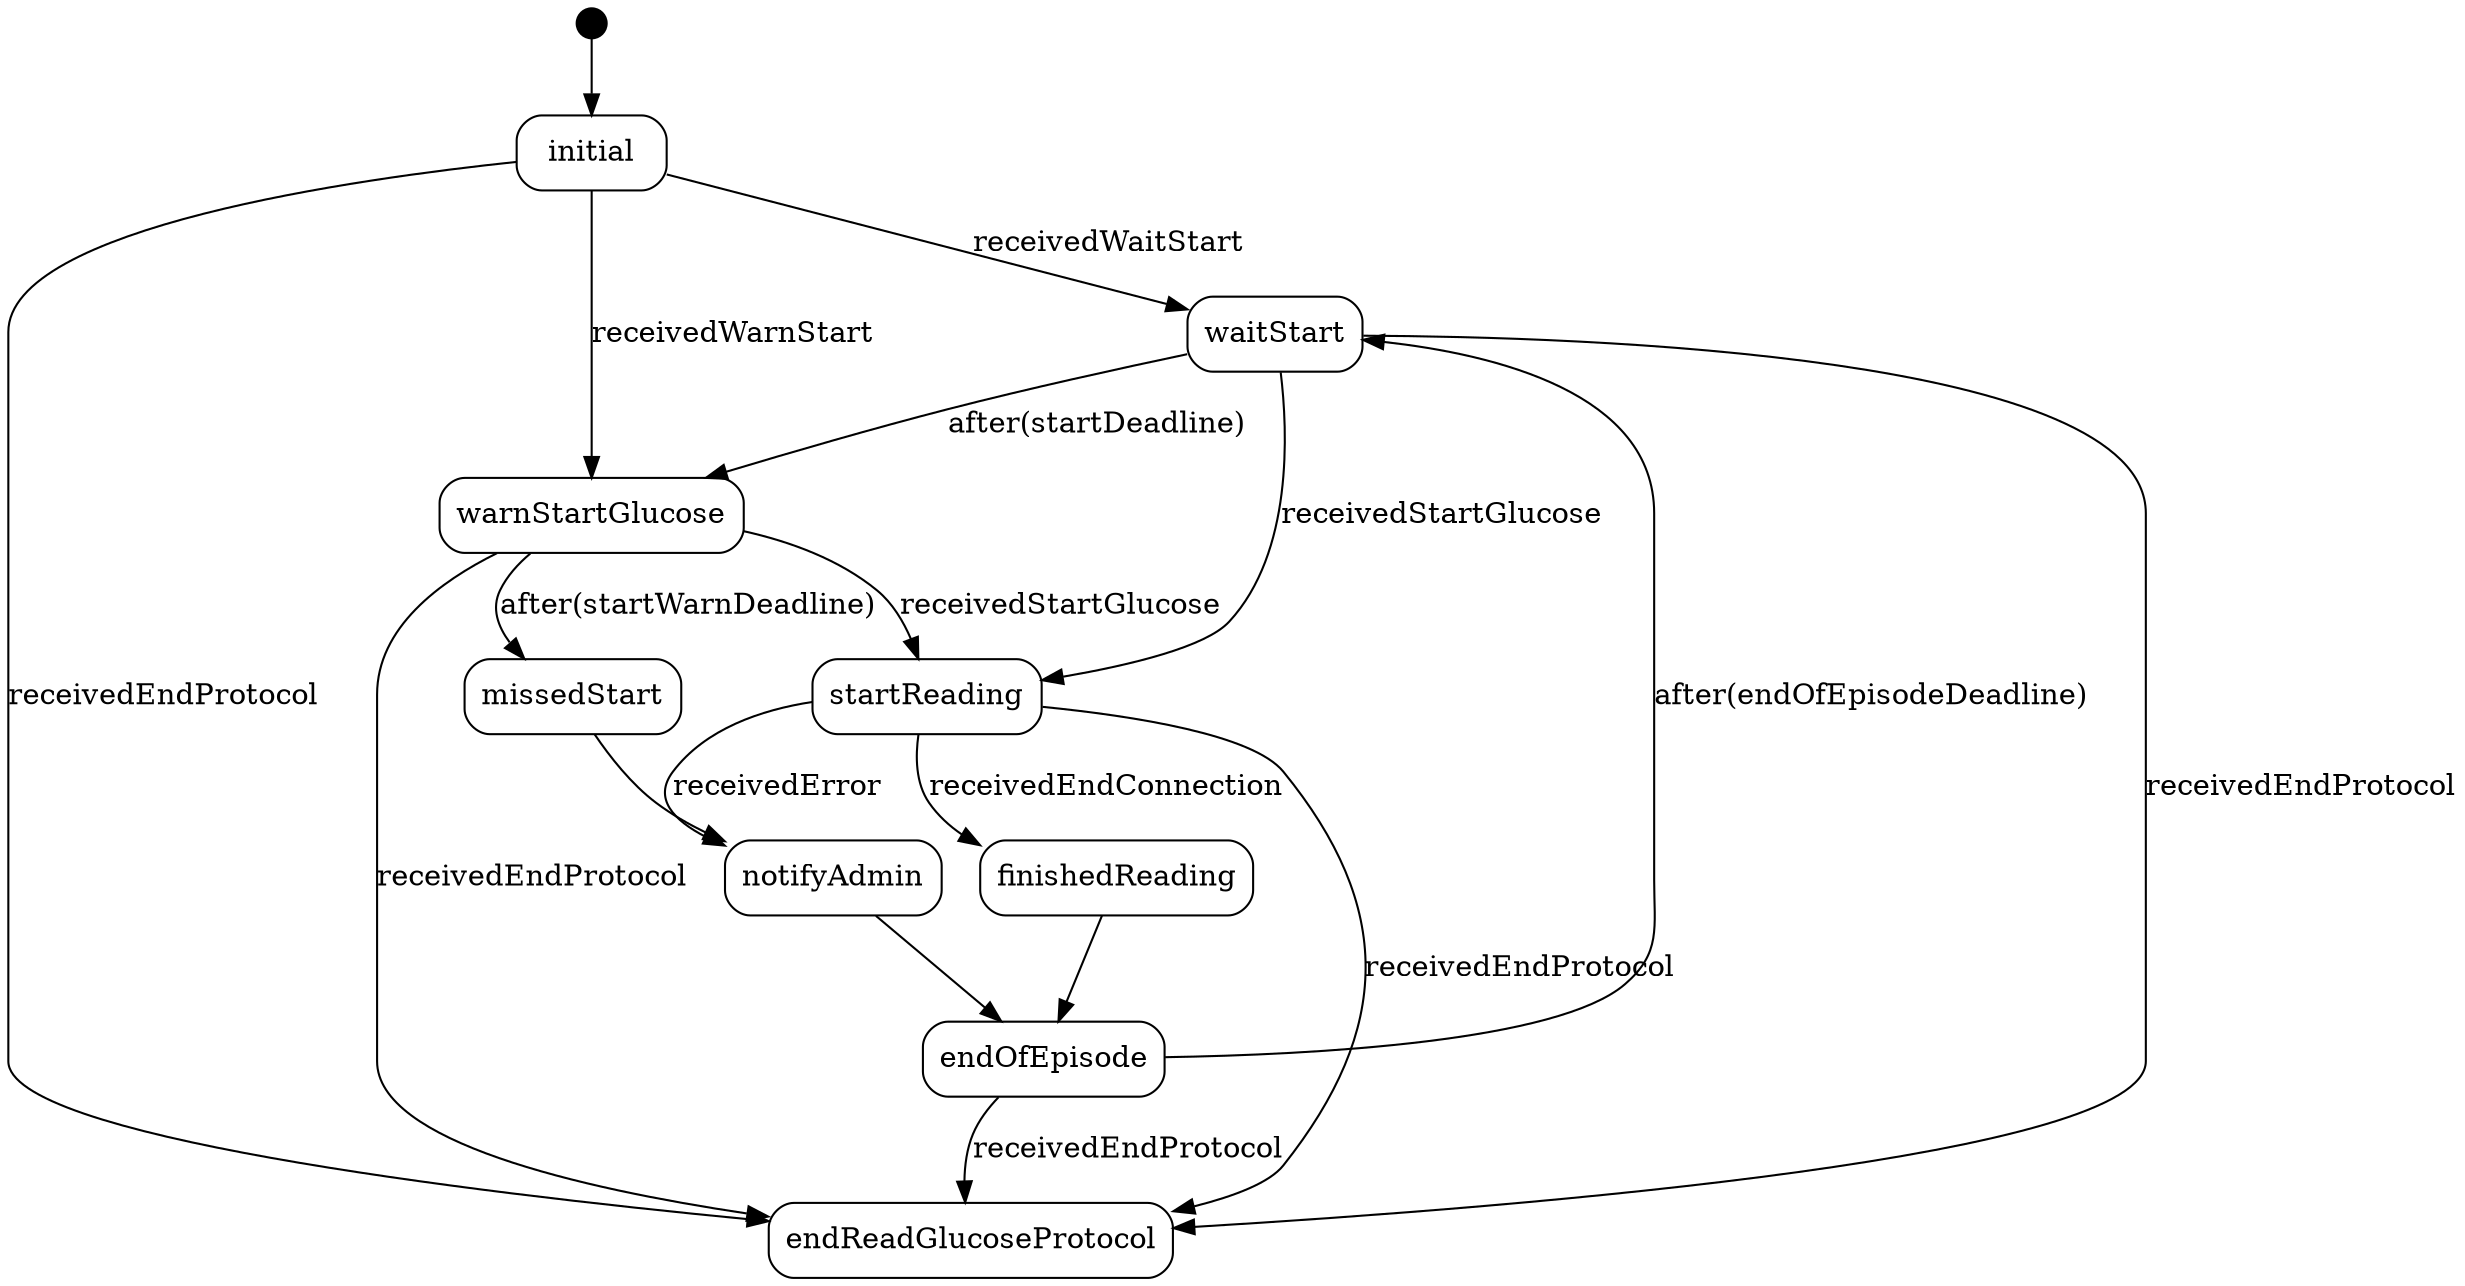 // Code generated by Umple 1.32.1.6535.66c005ced

digraph "model" {
  compound = true;

  // Class: ReadGlucoseBase

    // Top and Bottom Level StateMachine: state
    
    // Start states are shown as a black circle
    node [ratio="auto" shape = point, fillcolor="black", width=0.2 ];
    start_ReadGlucoseBase_state [ tooltip = "Class ReadGlucoseBase, SM state, State start" ];
    
        
    // Format for normal states
    node [ratio="auto" shape = rectangle, width=1,style=rounded];
    
      // State: initial

      ReadGlucoseBase_state_initial [label = initial, tooltip = "Class ReadGlucoseBase, SM state, State initial&#13;Entry:
   // here we will retrieve all participants for this protocol then move into the waitStart state
   stateNotify(&quot;initial&quot;);"];
      // End State: initial

      // State: waitStart

      ReadGlucoseBase_state_waitStart [label = waitStart, tooltip = "Class ReadGlucoseBase, SM state, State waitStart&#13;Entry:
   // here we will wait 30 minutes to receive a connection from each participant
   // possibly send a text saying to start measuring their glucose
   stateNotify(&quot;waitStart&quot;);"];
      // End State: waitStart

      // State: warnStartGlucose

      ReadGlucoseBase_state_warnStartGlucose [label = warnStartGlucose, tooltip = "Class ReadGlucoseBase, SM state, State warnStartGlucose&#13;Entry:
   // here we will wait an additional 30 minutes for a participant to start reading their glucose
   stateNotify(&quot;warnStartGlucose&quot;);"];
      // End State: warnStartGlucose

      // State: startReading

      ReadGlucoseBase_state_startReading [label = startReading, tooltip = "Class ReadGlucoseBase, SM state, State startReading&#13;Entry:
   // here we will wait and record glucose for a participant, until the connection ends
   stateNotify(&quot;startReading&quot;);"];
      // End State: startReading

      // State: finishedReading

      ReadGlucoseBase_state_finishedReading [label = finishedReading, tooltip = "Class ReadGlucoseBase, SM state, State finishedReading&#13;Entry:
   // here we will do computations and save results in DB
   stateNotify(&quot;finishedReading&quot;);"];
      // End State: finishedReading

      // State: missedStart

      ReadGlucoseBase_state_missedStart [label = missedStart, tooltip = "Class ReadGlucoseBase, SM state, State missedStart&#13;Entry:
   // here we will send the user a text saying that an Admin will be contacting them
   stateNotify(&quot;missedStart&quot;);"];
      // End State: missedStart

      // State: notifyAdmin

      ReadGlucoseBase_state_notifyAdmin [label = notifyAdmin, tooltip = "Class ReadGlucoseBase, SM state, State notifyAdmin&#13;Entry:
   // here we will send a text to an admin notifying them of failures or when a user needs help
   stateNotify(&quot;notifyAdmin&quot;);"];
      // End State: notifyAdmin

      // State: endOfEpisode

      ReadGlucoseBase_state_endOfEpisode [label = endOfEpisode, tooltip = "Class ReadGlucoseBase, SM state, State endOfEpisode&#13;Entry:
   stateNotify(&quot;endOfEpisode&quot;);"];
      // End State: endOfEpisode

      // State: endReadGlucoseProtocol

      ReadGlucoseBase_state_endReadGlucoseProtocol [label = endReadGlucoseProtocol, tooltip = "Class ReadGlucoseBase, SM state, State endReadGlucoseProtocol&#13;Entry:
   stateNotify(&quot;endReadGlucoseProtocol&quot;);"];
      // End State: endReadGlucoseProtocol
    // End Top and Bottom Level StateMachine: state

  // All transitions
    start_ReadGlucoseBase_state -> ReadGlucoseBase_state_initial [  tooltip = "start to initial" ] ;
    ReadGlucoseBase_state_initial -> ReadGlucoseBase_state_waitStart [  label = "receivedWaitStart", tooltip = "From initial to waitStart on receivedWaitStart" ] ;
  
  ReadGlucoseBase_state_endOfEpisode -> ReadGlucoseBase_state_waitStart [  label = "after(endOfEpisodeDeadline)", tooltip = "From endOfEpisode to waitStart after(endOfEpisodeDeadline)" ] ;
  
  ReadGlucoseBase_state_initial -> ReadGlucoseBase_state_warnStartGlucose [  label = "receivedWarnStart", tooltip = "From initial to warnStartGlucose on receivedWarnStart" ] ;
  
  ReadGlucoseBase_state_waitStart -> ReadGlucoseBase_state_warnStartGlucose [  label = "after(startDeadline)", tooltip = "From waitStart to warnStartGlucose after(startDeadline)" ] ;
  
  ReadGlucoseBase_state_waitStart -> ReadGlucoseBase_state_startReading [  label = "receivedStartGlucose", tooltip = "From waitStart to startReading on receivedStartGlucose" ] ;
  
  ReadGlucoseBase_state_warnStartGlucose -> ReadGlucoseBase_state_startReading [  label = "receivedStartGlucose", tooltip = "From warnStartGlucose to startReading on receivedStartGlucose" ] ;
  
  ReadGlucoseBase_state_startReading -> ReadGlucoseBase_state_finishedReading [  label = "receivedEndConnection", tooltip = "From startReading to finishedReading on receivedEndConnection" ] ;
  
  ReadGlucoseBase_state_warnStartGlucose -> ReadGlucoseBase_state_missedStart [  label = "after(startWarnDeadline)", tooltip = "From warnStartGlucose to missedStart after(startWarnDeadline)" ] ;
  
  ReadGlucoseBase_state_startReading -> ReadGlucoseBase_state_notifyAdmin [  label = "receivedError", tooltip = "From startReading to notifyAdmin on receivedError" ] ;
  
  ReadGlucoseBase_state_missedStart -> ReadGlucoseBase_state_notifyAdmin [  tooltip = "From missedStart to notifyAdmin automatically" ] ;
  
  ReadGlucoseBase_state_finishedReading -> ReadGlucoseBase_state_endOfEpisode [  tooltip = "From finishedReading to endOfEpisode automatically" ] ;
  
  ReadGlucoseBase_state_notifyAdmin -> ReadGlucoseBase_state_endOfEpisode [  tooltip = "From notifyAdmin to endOfEpisode automatically" ] ;
  
  ReadGlucoseBase_state_initial -> ReadGlucoseBase_state_endReadGlucoseProtocol [  label = "receivedEndProtocol", tooltip = "From initial to endReadGlucoseProtocol on receivedEndProtocol" ] ;
  
  ReadGlucoseBase_state_waitStart -> ReadGlucoseBase_state_endReadGlucoseProtocol [  label = "receivedEndProtocol", tooltip = "From waitStart to endReadGlucoseProtocol on receivedEndProtocol" ] ;
  
  ReadGlucoseBase_state_warnStartGlucose -> ReadGlucoseBase_state_endReadGlucoseProtocol [  label = "receivedEndProtocol", tooltip = "From warnStartGlucose to endReadGlucoseProtocol on receivedEndProtocol" ] ;
  
  ReadGlucoseBase_state_startReading -> ReadGlucoseBase_state_endReadGlucoseProtocol [  label = "receivedEndProtocol", tooltip = "From startReading to endReadGlucoseProtocol on receivedEndProtocol" ] ;
  
  ReadGlucoseBase_state_endOfEpisode -> ReadGlucoseBase_state_endReadGlucoseProtocol [  label = "receivedEndProtocol", tooltip = "From endOfEpisode to endReadGlucoseProtocol on receivedEndProtocol" ] ;
  

}
